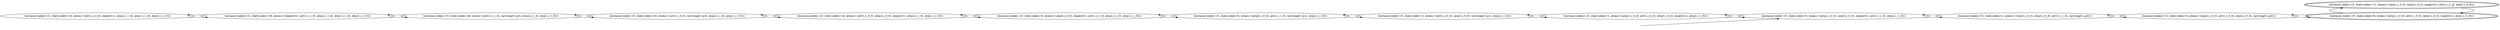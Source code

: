digraph {
rankdir="LR"
s33[label="(instance index=15, state index=33, atoms={at(t1,c_0_0), empty(t1), at(p2,c_1_0), at(p1,c_1_0), at(p3,c_1_0)})"]
s30[label="(instance index=15, state index=30, atoms={empty(t1), at(t1,c_1_0), at(p2,c_1_0), at(p1,c_1_0), at(p3,c_1_0)})"]
s26[label="(instance index=15, state index=26, atoms={at(t1,c_1_0), carrying(t1,p3), at(p2,c_1_0), at(p1,c_1_0)})"]
s20[label="(instance index=15, state index=20, atoms={at(t1,c_0_0), carrying(t1,p3), at(p2,c_1_0), at(p1,c_1_0)})"]
s14[label="(instance index=15, state index=14, atoms={at(t1,c_0_0), at(p3,c_0_0), empty(t1), at(p2,c_1_0), at(p1,c_1_0)})"]
s9[label="(instance index=15, state index=9, atoms={at(p3,c_0_0), empty(t1), at(t1,c_1_0), at(p2,c_1_0), at(p1,c_1_0)})"]
s6[label="(instance index=15, state index=6, atoms={at(p3,c_0_0), at(t1,c_1_0), carrying(t1,p1), at(p2,c_1_0)})"]
s3[label="(instance index=15, state index=3, atoms={at(t1,c_0_0), at(p3,c_0_0), carrying(t1,p1), at(p2,c_1_0)})"]
s1[label="(instance index=15, state index=1, atoms={at(p1,c_0_0), at(t1,c_0_0), at(p3,c_0_0), empty(t1), at(p2,c_1_0)})"]
s0[label="(instance index=15, state index=0, atoms={at(p1,c_0_0), at(p3,c_0_0), empty(t1), at(t1,c_1_0), at(p2,c_1_0)})"]
s2[label="(instance index=15, state index=2, atoms={at(p1,c_0_0), at(p3,c_0_0), at(t1,c_1_0), carrying(t1,p2)})"]
s5[label="(instance index=15, state index=5, atoms={at(p1,c_0_0), at(t1,c_0_0), at(p3,c_0_0), carrying(t1,p2)})"]
s11[peripheries=2,label="(instance index=15, state index=11, atoms={at(p1,c_0_0), at(p3,c_0_0), empty(t1), at(t1,c_1_0), at(p2,c_0_0)})"]
s8[peripheries=2,label="(instance index=15, state index=8, atoms={at(p1,c_0_0), at(t1,c_0_0), at(p3,c_0_0), empty(t1), at(p2,c_0_0)})"]
Dangling [ label = "", style = invis ]
{ rank = same; Dangling }
Dangling -> s0
{ rank = same; s0}
{ rank = same; s30}
{ rank = same; s26}
{ rank = same; s20}
{ rank = same; s14}
{ rank = same; s9}
{ rank = same; s6}
{ rank = same; s3}
{ rank = same; s1}
{ rank = same; s0}
{ rank = same; s2}
{ rank = same; s5}
{ rank = same; s11,s8}
{
s33->s30
}
{
s30->s26
s30->s33
}
{
s26->s30
s26->s20
}
{
s20->s14
s20->s26
}
{
s14->s20
s14->s9
}
{
s9->s6
s9->s14
}
{
s6->s3
s6->s9
}
{
s3->s6
s3->s1
}
{
s1->s3
s1->s0
}
{
s0->s2
s0->s1
}
{
s2->s5
s2->s0
}
{
s5->s2
s5->s8
}
{
s11->s8
s8->s5
s8->s11
}
}
